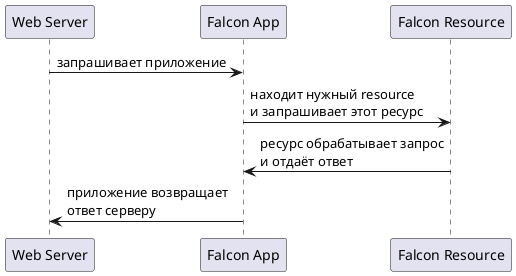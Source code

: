 @startuml

participant  "Web Server"       as web_server
participant  "Falcon App"       as falcon
participant  "Falcon Resource"  as resource

web_server -> falcon  : запрашивает приложение
falcon -> resource    : находит нужный resource\n\
и запрашивает этот ресурс
falcon <- resource    : ресурс обрабатывает запрос\n\
и отдаёт ответ
web_server <- falcon  : приложение возвращает\n\
ответ серверу


@enduml
